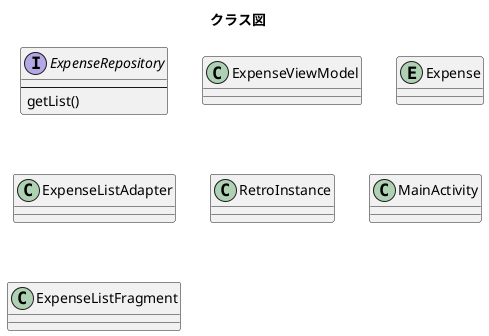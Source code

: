 @startuml
title クラス図

interface ExpenseRepository {
    --
    getList()
}

class ExpenseViewModel {

}

Entity Expense {

}

class ExpenseListAdapter {

}

class RetroInstance {

}

class MainActivity {

}

class ExpenseListFragment {

}

@enduml